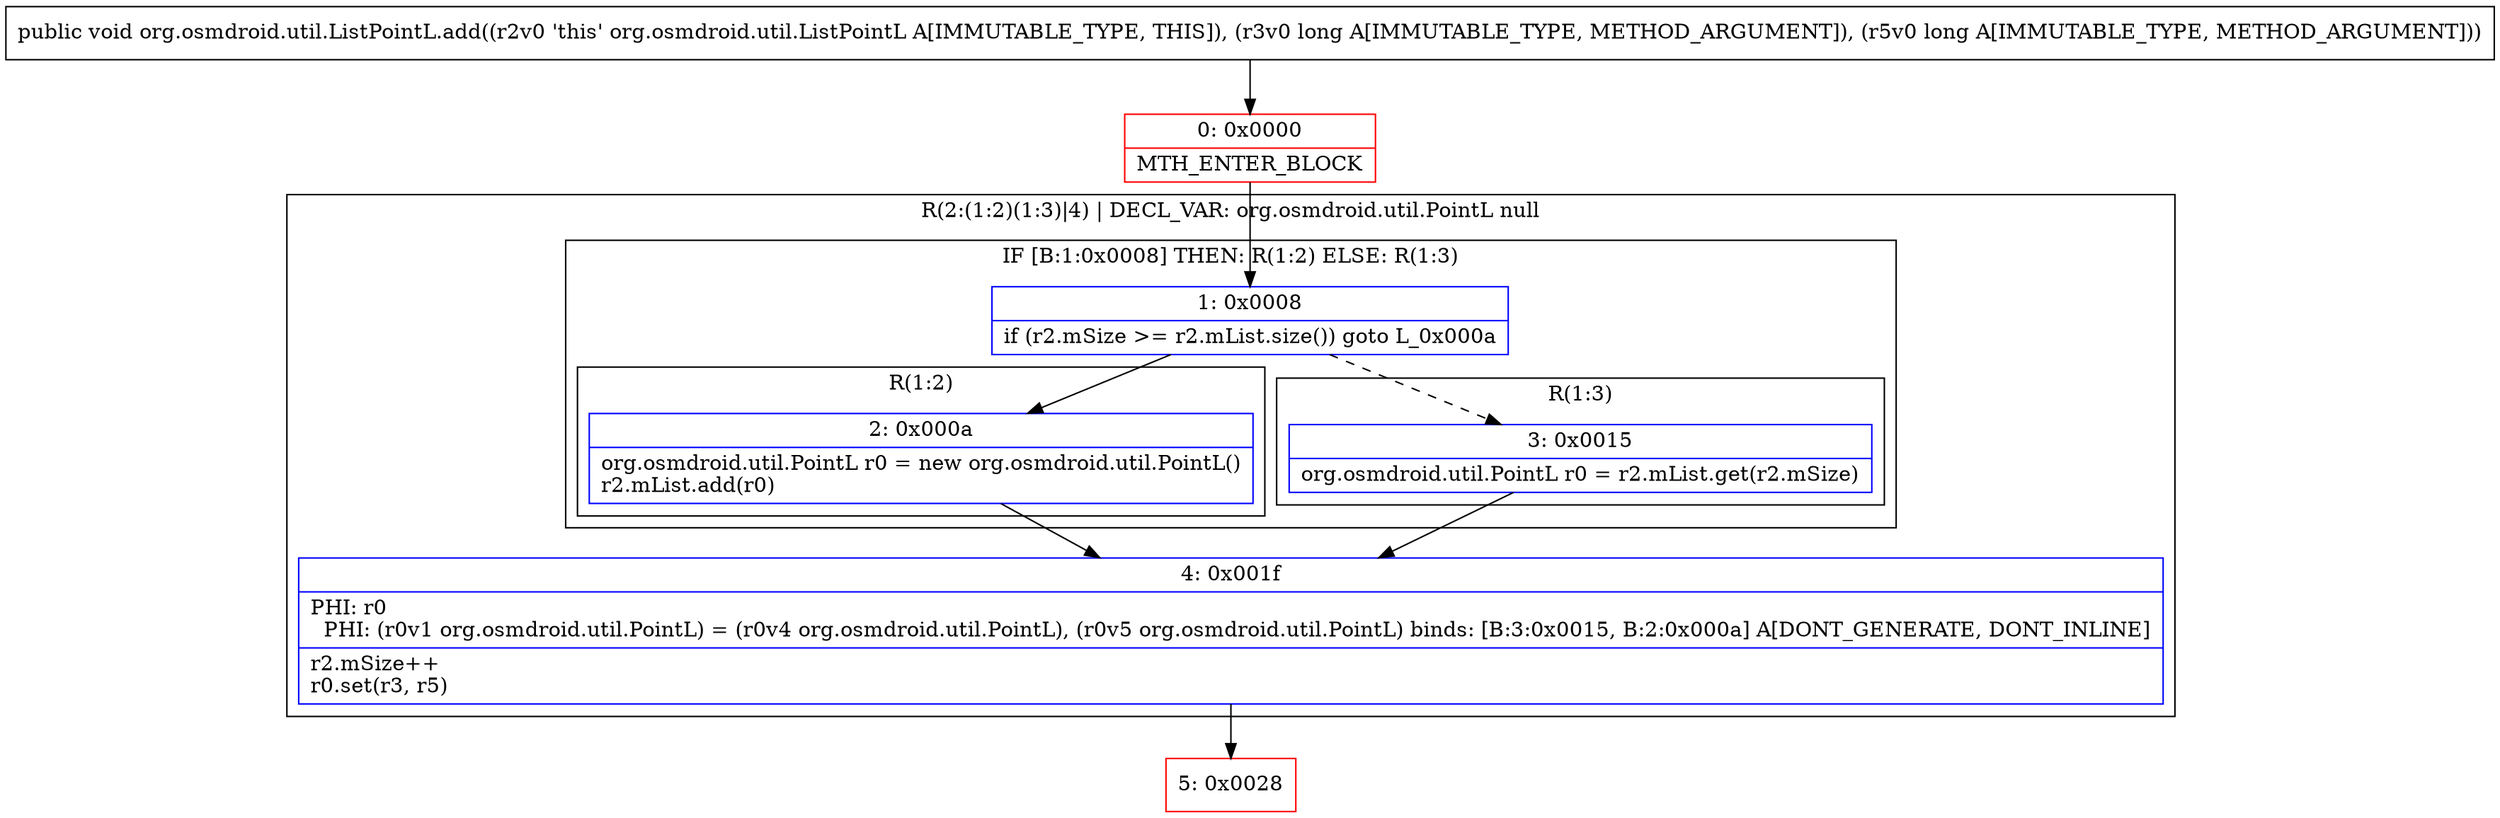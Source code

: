 digraph "CFG fororg.osmdroid.util.ListPointL.add(JJ)V" {
subgraph cluster_Region_2010963240 {
label = "R(2:(1:2)(1:3)|4) | DECL_VAR: org.osmdroid.util.PointL null\l";
node [shape=record,color=blue];
subgraph cluster_IfRegion_112083290 {
label = "IF [B:1:0x0008] THEN: R(1:2) ELSE: R(1:3)";
node [shape=record,color=blue];
Node_1 [shape=record,label="{1\:\ 0x0008|if (r2.mSize \>= r2.mList.size()) goto L_0x000a\l}"];
subgraph cluster_Region_1541269451 {
label = "R(1:2)";
node [shape=record,color=blue];
Node_2 [shape=record,label="{2\:\ 0x000a|org.osmdroid.util.PointL r0 = new org.osmdroid.util.PointL()\lr2.mList.add(r0)\l}"];
}
subgraph cluster_Region_1405286727 {
label = "R(1:3)";
node [shape=record,color=blue];
Node_3 [shape=record,label="{3\:\ 0x0015|org.osmdroid.util.PointL r0 = r2.mList.get(r2.mSize)\l}"];
}
}
Node_4 [shape=record,label="{4\:\ 0x001f|PHI: r0 \l  PHI: (r0v1 org.osmdroid.util.PointL) = (r0v4 org.osmdroid.util.PointL), (r0v5 org.osmdroid.util.PointL) binds: [B:3:0x0015, B:2:0x000a] A[DONT_GENERATE, DONT_INLINE]\l|r2.mSize++\lr0.set(r3, r5)\l}"];
}
Node_0 [shape=record,color=red,label="{0\:\ 0x0000|MTH_ENTER_BLOCK\l}"];
Node_5 [shape=record,color=red,label="{5\:\ 0x0028}"];
MethodNode[shape=record,label="{public void org.osmdroid.util.ListPointL.add((r2v0 'this' org.osmdroid.util.ListPointL A[IMMUTABLE_TYPE, THIS]), (r3v0 long A[IMMUTABLE_TYPE, METHOD_ARGUMENT]), (r5v0 long A[IMMUTABLE_TYPE, METHOD_ARGUMENT])) }"];
MethodNode -> Node_0;
Node_1 -> Node_2;
Node_1 -> Node_3[style=dashed];
Node_2 -> Node_4;
Node_3 -> Node_4;
Node_4 -> Node_5;
Node_0 -> Node_1;
}

